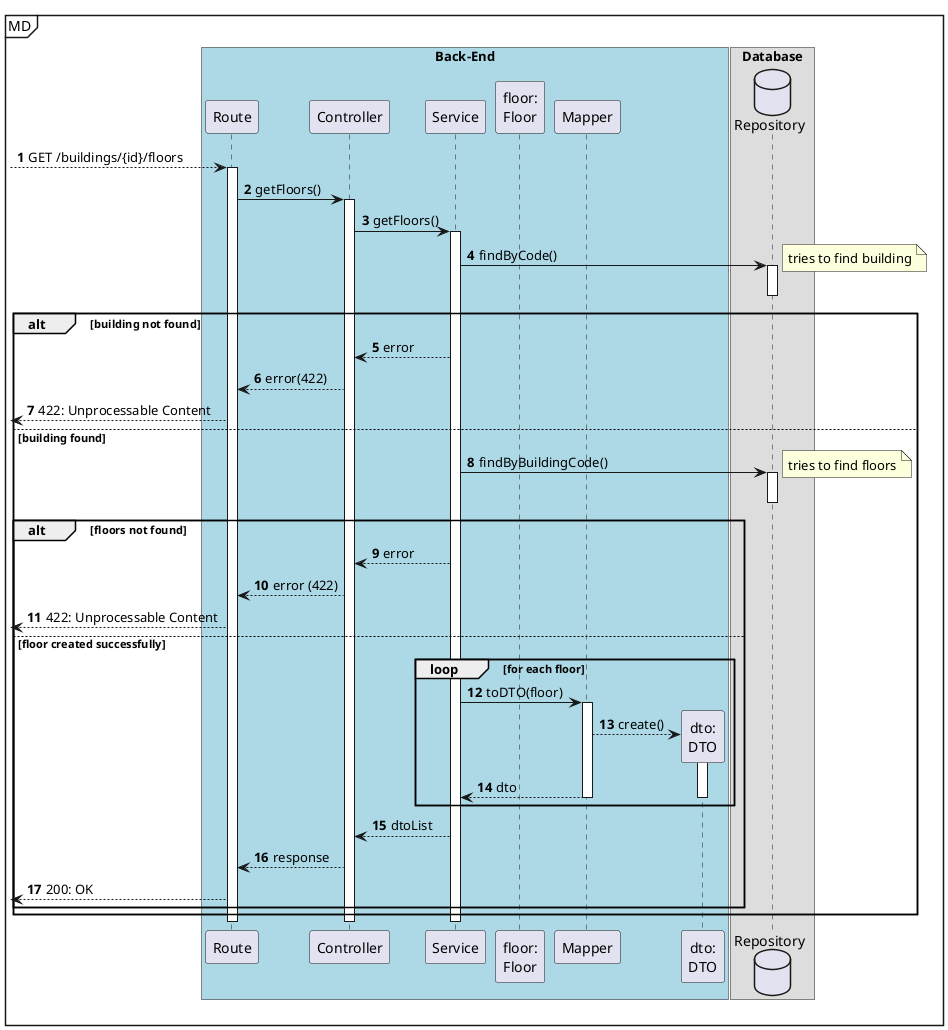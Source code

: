 @startuml
autonumber

mainframe MD
box "Back-End" #LightBlue
participant "Route" as r
participant "Controller" as ctrl
participant "Service" as svc

participant "floor:\nFloor" as floor
participant "Mapper" as map
participant "dto:\nDTO" as dto
end box

box "Database"
database "Repository" as repo
end box

[--> r: GET /buildings/{id}/floors
activate r
    r -> ctrl : getFloors()
    activate ctrl
        ctrl -> svc : getFloors()
        activate svc
            svc -> repo : findByCode()
            note right : tries to find building
            activate repo
            deactivate repo

            alt building not found
                svc --> ctrl : error
                ctrl --> r : error(422)
                [<-- r : 422: Unprocessable Content
            else building found
                svc -> repo : findByBuildingCode()
                note right : tries to find floors

                activate repo
                deactivate repo
                alt floors not found
                    svc --> ctrl : error
                    ctrl --> r : error (422)
                    [<-- r : 422: Unprocessable Content
                else floor created successfully

                loop for each floor
                    svc -> map : toDTO(floor)

                    activate map
                        map --> dto** : create()
                        activate dto
                            map --> svc : dto
                        deactivate dto
                    deactivate map
                end loop

                    svc --> ctrl : dtoList
                    ctrl --> r : response
                    [<-- r : 200: OK
                end
            end
        deactivate svc
    deactivate ctrl
deactivate r

@enduml
